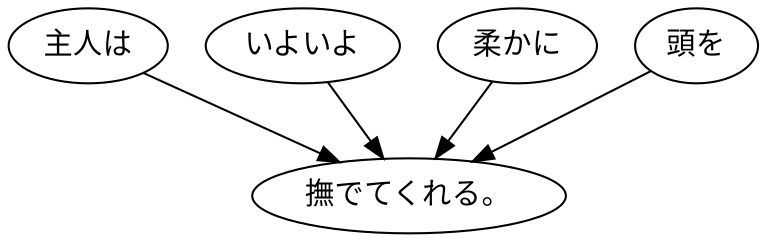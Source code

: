 digraph graph834 {
	node0 [label="主人は"];
	node1 [label="いよいよ"];
	node2 [label="柔かに"];
	node3 [label="頭を"];
	node4 [label="撫でてくれる。"];
	node0 -> node4;
	node1 -> node4;
	node2 -> node4;
	node3 -> node4;
}
